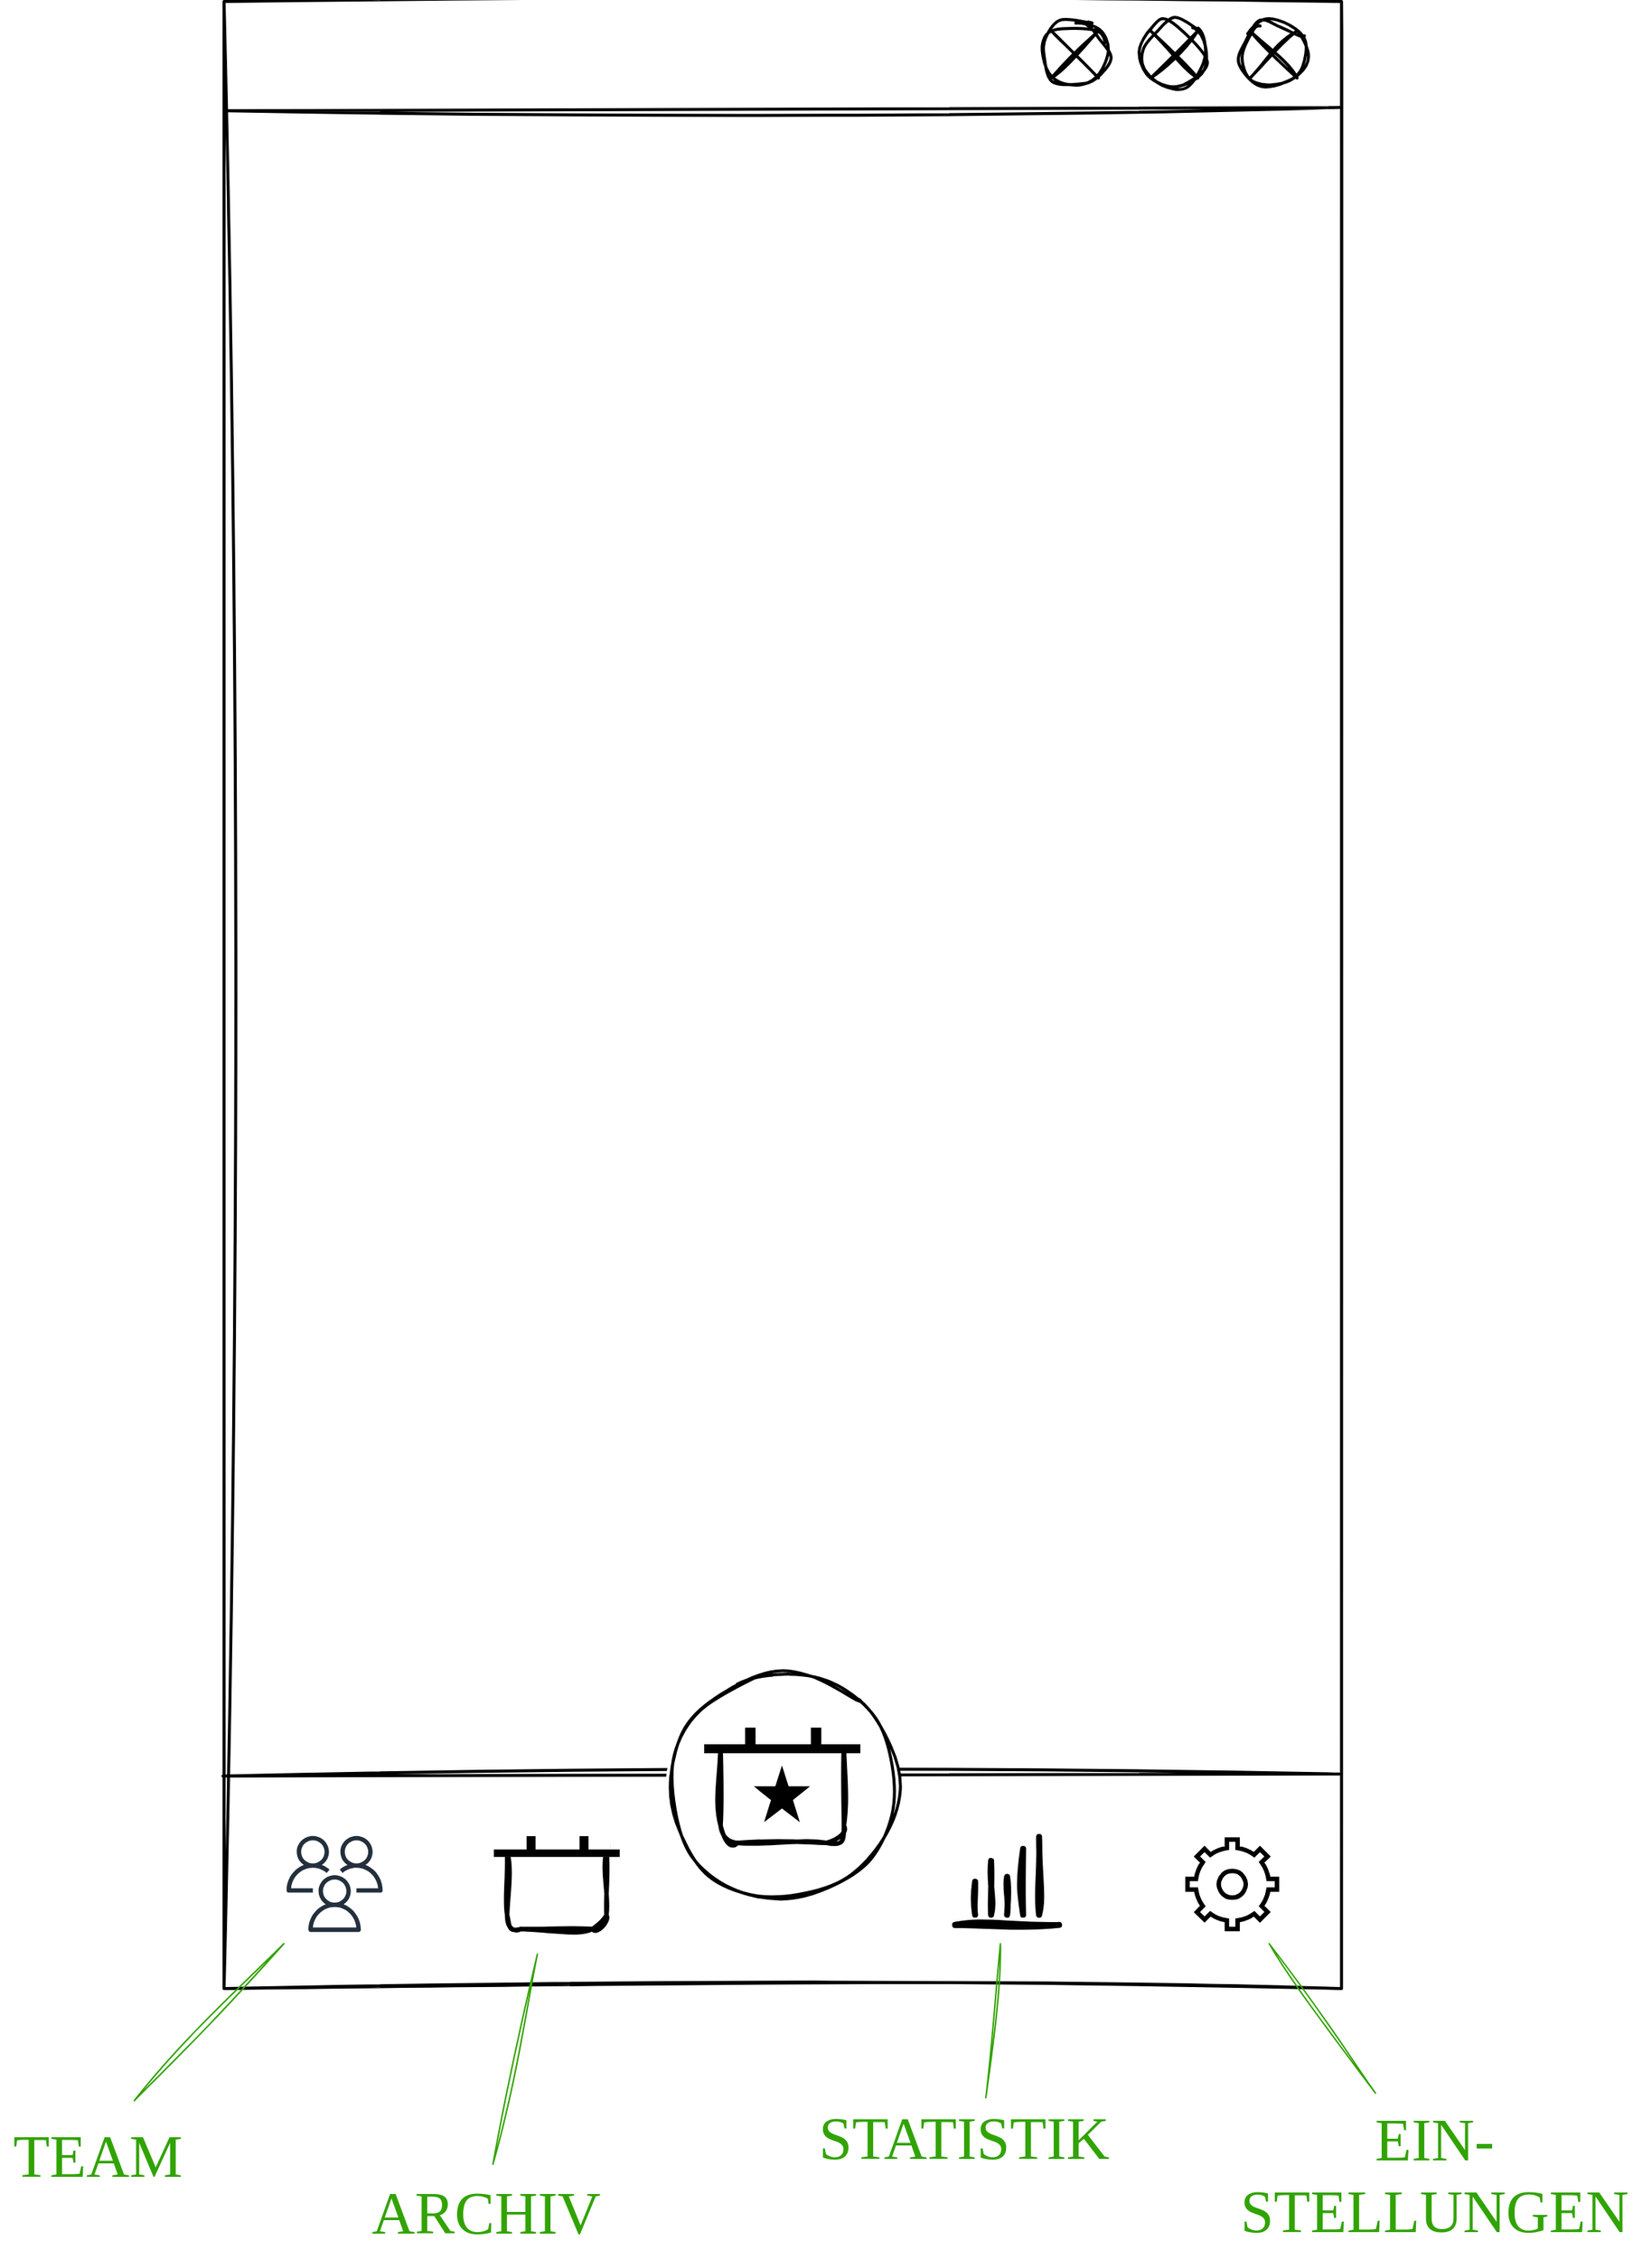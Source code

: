 <mxfile version="24.4.13" type="github" pages="3">
  <diagram name="Seite-1" id="O6_ijz0x88URvbkc5MyA">
    <mxGraphModel dx="2937" dy="1560" grid="1" gridSize="10" guides="1" tooltips="1" connect="1" arrows="1" fold="1" page="1" pageScale="1" pageWidth="1169" pageHeight="1654" math="0" shadow="0">
      <root>
        <mxCell id="0" />
        <mxCell id="1" parent="0" />
        <mxCell id="hPL3l942Xh7bDQ6ZVM0P-90" value="" style="group;sketch=1;curveFitting=1;jiggle=2;" vertex="1" connectable="0" parent="1">
          <mxGeometry x="210" y="50" width="748.15" height="1330" as="geometry" />
        </mxCell>
        <mxCell id="hPL3l942Xh7bDQ6ZVM0P-2" value="" style="rounded=0;whiteSpace=wrap;html=1;aspect=fixed;strokeWidth=2;container=0;sketch=1;curveFitting=1;jiggle=2;" vertex="1" parent="hPL3l942Xh7bDQ6ZVM0P-90">
          <mxGeometry width="748.147" height="1330" as="geometry" />
        </mxCell>
        <mxCell id="hPL3l942Xh7bDQ6ZVM0P-4" value="" style="endArrow=none;html=1;rounded=0;exitX=0.001;exitY=0.055;exitDx=0;exitDy=0;exitPerimeter=0;strokeWidth=2;sketch=1;curveFitting=1;jiggle=2;" edge="1" parent="hPL3l942Xh7bDQ6ZVM0P-90" source="hPL3l942Xh7bDQ6ZVM0P-2">
          <mxGeometry width="50" height="50" relative="1" as="geometry">
            <mxPoint x="82.017" y="243.835" as="sourcePoint" />
            <mxPoint x="747.019" y="70.934" as="targetPoint" />
          </mxGeometry>
        </mxCell>
        <mxCell id="hPL3l942Xh7bDQ6ZVM0P-6" value="" style="shape=sumEllipse;perimeter=ellipsePerimeter;html=1;backgroundOutline=1;fontFamily=Helvetica;fontSize=11;fontColor=default;labelBackgroundColor=default;strokeWidth=2;container=0;sketch=1;curveFitting=1;jiggle=2;" vertex="1" parent="hPL3l942Xh7bDQ6ZVM0P-90">
          <mxGeometry x="680.519" y="13.3" width="44.334" height="44.334" as="geometry" />
        </mxCell>
        <mxCell id="hPL3l942Xh7bDQ6ZVM0P-7" value="" style="shape=sumEllipse;perimeter=ellipsePerimeter;html=1;backgroundOutline=1;fontFamily=Helvetica;fontSize=11;fontColor=default;labelBackgroundColor=default;strokeWidth=2;container=0;sketch=1;curveFitting=1;jiggle=2;" vertex="1" parent="hPL3l942Xh7bDQ6ZVM0P-90">
          <mxGeometry x="614.019" y="13.3" width="44.334" height="44.334" as="geometry" />
        </mxCell>
        <mxCell id="hPL3l942Xh7bDQ6ZVM0P-8" value="" style="shape=sumEllipse;perimeter=ellipsePerimeter;html=1;backgroundOutline=1;fontFamily=Helvetica;fontSize=11;fontColor=default;labelBackgroundColor=default;strokeWidth=2;container=0;sketch=1;curveFitting=1;jiggle=2;" vertex="1" parent="hPL3l942Xh7bDQ6ZVM0P-90">
          <mxGeometry x="547.519" y="13.3" width="44.334" height="44.334" as="geometry" />
        </mxCell>
        <mxCell id="hPL3l942Xh7bDQ6ZVM0P-10" value="" style="endArrow=none;html=1;rounded=0;exitX=-0.001;exitY=0.893;exitDx=0;exitDy=0;exitPerimeter=0;entryX=0.998;entryY=0.892;entryDx=0;entryDy=0;entryPerimeter=0;strokeWidth=2;sketch=1;curveFitting=1;jiggle=2;" edge="1" parent="hPL3l942Xh7bDQ6ZVM0P-90" source="hPL3l942Xh7bDQ6ZVM0P-2" target="hPL3l942Xh7bDQ6ZVM0P-2">
          <mxGeometry width="50" height="50" relative="1" as="geometry">
            <mxPoint x="-139.651" y="642.837" as="sourcePoint" />
            <mxPoint x="-28.817" y="532.003" as="targetPoint" />
          </mxGeometry>
        </mxCell>
        <mxCell id="hPL3l942Xh7bDQ6ZVM0P-9" value="" style="ellipse;whiteSpace=wrap;html=1;aspect=fixed;strokeWidth=2;container=0;sketch=1;curveFitting=1;jiggle=2;" vertex="1" parent="hPL3l942Xh7bDQ6ZVM0P-90">
          <mxGeometry x="299" y="1118.25" width="151.71" height="151.71" as="geometry" />
        </mxCell>
        <mxCell id="hPL3l942Xh7bDQ6ZVM0P-11" value="" style="html=1;verticalLabelPosition=bottom;align=center;labelBackgroundColor=#ffffff;verticalAlign=top;strokeWidth=3;strokeColor=#000000;shadow=0;dashed=0;shape=mxgraph.ios7.icons.settings;aspect=fixed;container=0;" vertex="1" parent="hPL3l942Xh7bDQ6ZVM0P-90">
          <mxGeometry x="645.052" y="1230.257" width="59.85" height="59.85" as="geometry" />
        </mxCell>
        <mxCell id="hPL3l942Xh7bDQ6ZVM0P-17" value="" style="outlineConnect=0;fontColor=#232F3E;gradientColor=none;fillColor=#232F3D;strokeColor=none;dashed=0;verticalLabelPosition=bottom;verticalAlign=top;align=center;html=1;fontSize=12;fontStyle=0;aspect=fixed;pointerEvents=1;shape=mxgraph.aws4.users;strokeWidth=5;container=0;" vertex="1" parent="hPL3l942Xh7bDQ6ZVM0P-90">
          <mxGeometry x="41.9" y="1227.824" width="64.283" height="64.283" as="geometry" />
        </mxCell>
        <mxCell id="hPL3l942Xh7bDQ6ZVM0P-22" value="" style="rounded=1;whiteSpace=wrap;html=1;movable=1;resizable=1;rotatable=1;deletable=1;editable=1;locked=0;connectable=1;strokeWidth=3;container=0;sketch=1;curveFitting=1;jiggle=2;" vertex="1" parent="hPL3l942Xh7bDQ6ZVM0P-90">
          <mxGeometry x="189.526" y="1228.296" width="66.5" height="61.811" as="geometry" />
        </mxCell>
        <mxCell id="hPL3l942Xh7bDQ6ZVM0P-23" value="" style="rounded=0;whiteSpace=wrap;html=1;strokeColor=#ffffff;strokeWidth=2;container=0;" vertex="1" parent="hPL3l942Xh7bDQ6ZVM0P-90">
          <mxGeometry x="187.309" y="1225.824" width="70.623" height="14.835" as="geometry" />
        </mxCell>
        <mxCell id="hPL3l942Xh7bDQ6ZVM0P-21" value="" style="endArrow=none;html=1;rounded=0;strokeWidth=5;endSize=14;curved=0;" edge="1" parent="hPL3l942Xh7bDQ6ZVM0P-90">
          <mxGeometry width="50" height="50" relative="1" as="geometry">
            <mxPoint x="180.659" y="1239.366" as="sourcePoint" />
            <mxPoint x="264.893" y="1239.366" as="targetPoint" />
          </mxGeometry>
        </mxCell>
        <mxCell id="hPL3l942Xh7bDQ6ZVM0P-25" value="" style="shape=line;html=1;strokeWidth=6;strokeColor=#000000;fillColor=#000000;rotation=-90;container=0;" vertex="1" parent="hPL3l942Xh7bDQ6ZVM0P-90">
          <mxGeometry x="200.609" y="1225.828" width="9.887" height="14.16" as="geometry" />
        </mxCell>
        <mxCell id="hPL3l942Xh7bDQ6ZVM0P-26" value="" style="shape=line;html=1;strokeWidth=6;strokeColor=#000000;fillColor=#000000;rotation=-90;gradientColor=none;container=0;" vertex="1" parent="hPL3l942Xh7bDQ6ZVM0P-90">
          <mxGeometry x="236.076" y="1225.828" width="9.887" height="14.16" as="geometry" />
        </mxCell>
        <mxCell id="hPL3l942Xh7bDQ6ZVM0P-82" value="" style="rounded=1;whiteSpace=wrap;html=1;movable=1;resizable=1;rotatable=1;deletable=1;editable=1;locked=0;connectable=1;strokeWidth=3;container=0;sketch=1;curveFitting=1;jiggle=2;" vertex="1" parent="hPL3l942Xh7bDQ6ZVM0P-90">
          <mxGeometry x="332.427" y="1155.742" width="82.565" height="76.731" as="geometry" />
        </mxCell>
        <mxCell id="hPL3l942Xh7bDQ6ZVM0P-83" value="" style="rounded=0;whiteSpace=wrap;html=1;strokeColor=#ffffff;strokeWidth=2;container=0;" vertex="1" parent="hPL3l942Xh7bDQ6ZVM0P-90">
          <mxGeometry x="329.674" y="1152.673" width="87.684" height="18.415" as="geometry" />
        </mxCell>
        <mxCell id="hPL3l942Xh7bDQ6ZVM0P-84" value="" style="endArrow=none;html=1;rounded=0;strokeWidth=6;endSize=14;curved=0;" edge="1" parent="hPL3l942Xh7bDQ6ZVM0P-90">
          <mxGeometry width="50" height="50" relative="1" as="geometry">
            <mxPoint x="321.418" y="1169.484" as="sourcePoint" />
            <mxPoint x="426.001" y="1169.484" as="targetPoint" />
          </mxGeometry>
        </mxCell>
        <mxCell id="hPL3l942Xh7bDQ6ZVM0P-85" value="" style="shape=line;html=1;strokeWidth=7;strokeColor=#000000;fillColor=#000000;rotation=-90;container=0;" vertex="1" parent="hPL3l942Xh7bDQ6ZVM0P-90">
          <mxGeometry x="346.187" y="1152.679" width="12.275" height="17.578" as="geometry" />
        </mxCell>
        <mxCell id="hPL3l942Xh7bDQ6ZVM0P-86" value="" style="shape=line;html=1;strokeWidth=7;strokeColor=#000000;fillColor=#000000;rotation=-90;gradientColor=none;container=0;" vertex="1" parent="hPL3l942Xh7bDQ6ZVM0P-90">
          <mxGeometry x="390.222" y="1152.679" width="12.275" height="17.578" as="geometry" />
        </mxCell>
        <mxCell id="hPL3l942Xh7bDQ6ZVM0P-80" value="" style="verticalLabelPosition=bottom;verticalAlign=top;html=1;shape=mxgraph.basic.star;fillColor=#000000;strokeWidth=2;container=0;" vertex="1" parent="hPL3l942Xh7bDQ6ZVM0P-90">
          <mxGeometry x="357.556" y="1183.972" width="31.924" height="31.92" as="geometry" />
        </mxCell>
        <mxCell id="hPL3l942Xh7bDQ6ZVM0P-98" value="" style="group;strokeWidth=1;strokeColor=none;sketch=1;curveFitting=1;jiggle=2;" vertex="1" connectable="0" parent="hPL3l942Xh7bDQ6ZVM0P-90">
          <mxGeometry x="489.42" y="1228.498" width="69.641" height="58.927" as="geometry" />
        </mxCell>
        <mxCell id="hPL3l942Xh7bDQ6ZVM0P-32" value="" style="endArrow=none;html=1;rounded=0;strokeWidth=4;endSize=14;curved=0;sketch=1;curveFitting=1;jiggle=2;" edge="1" parent="hPL3l942Xh7bDQ6ZVM0P-98">
          <mxGeometry width="50" height="50" relative="1" as="geometry">
            <mxPoint y="58.927" as="sourcePoint" />
            <mxPoint x="69.641" y="58.927" as="targetPoint" />
            <Array as="points" />
          </mxGeometry>
        </mxCell>
        <mxCell id="hPL3l942Xh7bDQ6ZVM0P-34" value="" style="endArrow=none;html=1;rounded=0;strokeWidth=4;endSize=10;curved=0;sketch=1;curveFitting=1;jiggle=2;" edge="1" parent="hPL3l942Xh7bDQ6ZVM0P-98">
          <mxGeometry width="50" height="50" relative="1" as="geometry">
            <mxPoint x="24.106" y="52.039" as="sourcePoint" />
            <mxPoint x="24.106" y="16.071" as="targetPoint" />
            <Array as="points" />
          </mxGeometry>
        </mxCell>
        <mxCell id="hPL3l942Xh7bDQ6ZVM0P-35" value="" style="endArrow=none;html=1;rounded=0;strokeWidth=4;endSize=10;curved=0;sketch=1;curveFitting=1;jiggle=2;" edge="1" parent="hPL3l942Xh7bDQ6ZVM0P-98">
          <mxGeometry width="50" height="50" relative="1" as="geometry">
            <mxPoint x="34.82" y="52.039" as="sourcePoint" />
            <mxPoint x="34.82" y="26.785" as="targetPoint" />
            <Array as="points" />
          </mxGeometry>
        </mxCell>
        <mxCell id="hPL3l942Xh7bDQ6ZVM0P-36" value="" style="endArrow=none;html=1;rounded=0;strokeWidth=4;endSize=14;curved=0;sketch=1;curveFitting=1;jiggle=2;" edge="1" parent="hPL3l942Xh7bDQ6ZVM0P-98">
          <mxGeometry width="50" height="50" relative="1" as="geometry">
            <mxPoint x="45.534" y="52.039" as="sourcePoint" />
            <mxPoint x="45.534" y="8.035" as="targetPoint" />
            <Array as="points" />
          </mxGeometry>
        </mxCell>
        <mxCell id="hPL3l942Xh7bDQ6ZVM0P-37" value="" style="endArrow=none;html=1;rounded=0;strokeWidth=4;endSize=14;curved=0;sketch=1;curveFitting=1;jiggle=2;" edge="1" parent="hPL3l942Xh7bDQ6ZVM0P-98">
          <mxGeometry width="50" height="50" relative="1" as="geometry">
            <mxPoint x="56.248" y="52.039" as="sourcePoint" />
            <mxPoint x="56.248" as="targetPoint" />
            <Array as="points" />
          </mxGeometry>
        </mxCell>
        <mxCell id="hPL3l942Xh7bDQ6ZVM0P-39" value="" style="endArrow=none;html=1;rounded=0;strokeWidth=4;endSize=10;curved=0;sketch=1;curveFitting=1;jiggle=2;" edge="1" parent="hPL3l942Xh7bDQ6ZVM0P-98">
          <mxGeometry width="50" height="50" relative="1" as="geometry">
            <mxPoint x="13.392" y="52.039" as="sourcePoint" />
            <mxPoint x="13.392" y="29.999" as="targetPoint" />
            <Array as="points" />
          </mxGeometry>
        </mxCell>
        <mxCell id="hPL3l942Xh7bDQ6ZVM0P-101" value="&lt;font style=&quot;font-size: 40px;&quot;&gt;TEAM&lt;/font&gt;" style="text;html=1;align=center;verticalAlign=middle;resizable=0;points=[];autosize=1;strokeColor=none;fillColor=none;strokeWidth=1;fontStyle=0;fontFamily=Verdana;fontColor=#31a300;" vertex="1" parent="1">
          <mxGeometry x="60" y="1462" width="130" height="60" as="geometry" />
        </mxCell>
        <mxCell id="hPL3l942Xh7bDQ6ZVM0P-102" value="&lt;font style=&quot;font-size: 40px;&quot;&gt;ARCHIV&lt;/font&gt;" style="text;html=1;align=center;verticalAlign=middle;resizable=0;points=[];autosize=1;strokeColor=none;fillColor=none;strokeWidth=1;fontStyle=0;fontFamily=Verdana;fontColor=#31a300;" vertex="1" parent="1">
          <mxGeometry x="295" y="1500" width="180" height="60" as="geometry" />
        </mxCell>
        <mxCell id="hPL3l942Xh7bDQ6ZVM0P-103" value="&lt;font style=&quot;font-size: 40px;&quot;&gt;STATISTIK&lt;/font&gt;" style="text;html=1;align=center;verticalAlign=middle;resizable=0;points=[];autosize=1;strokeColor=none;fillColor=none;strokeWidth=1;fontStyle=0;fontFamily=Verdana;fontColor=#31a300;" vertex="1" parent="1">
          <mxGeometry x="585" y="1450" width="240" height="60" as="geometry" />
        </mxCell>
        <mxCell id="hPL3l942Xh7bDQ6ZVM0P-104" value="&lt;font style=&quot;font-size: 40px;&quot;&gt;EIN-&lt;/font&gt;&lt;div&gt;&lt;font style=&quot;font-size: 40px;&quot;&gt;STELLUNGEN&lt;/font&gt;&lt;/div&gt;" style="text;html=1;align=center;verticalAlign=middle;resizable=0;points=[];autosize=1;strokeColor=none;fillColor=none;strokeWidth=1;fontStyle=0;fontFamily=Verdana;fontColor=#31a300;" vertex="1" parent="1">
          <mxGeometry x="875" y="1450" width="290" height="110" as="geometry" />
        </mxCell>
        <mxCell id="FlMvMVl2ZQAc1Xji1BNN-1" value="" style="endArrow=none;html=1;rounded=0;exitX=0.692;exitY=-0.117;exitDx=0;exitDy=0;exitPerimeter=0;strokeWidth=1;strokeColor=#31a300;sketch=1;curveFitting=1;jiggle=2;endSize=5;" edge="1" parent="1" source="hPL3l942Xh7bDQ6ZVM0P-101">
          <mxGeometry width="50" height="50" relative="1" as="geometry">
            <mxPoint x="200" y="1400" as="sourcePoint" />
            <mxPoint x="250" y="1350" as="targetPoint" />
          </mxGeometry>
        </mxCell>
        <mxCell id="FlMvMVl2ZQAc1Xji1BNN-2" value="" style="endArrow=none;html=1;rounded=0;strokeWidth=1;strokeColor=#31a300;exitX=0.528;exitY=-0.041;exitDx=0;exitDy=0;exitPerimeter=0;sketch=1;curveFitting=1;jiggle=2;" edge="1" parent="1" source="hPL3l942Xh7bDQ6ZVM0P-102">
          <mxGeometry width="50" height="50" relative="1" as="geometry">
            <mxPoint x="400" y="1437" as="sourcePoint" />
            <mxPoint x="419.766" y="1357" as="targetPoint" />
          </mxGeometry>
        </mxCell>
        <mxCell id="FlMvMVl2ZQAc1Xji1BNN-3" value="" style="endArrow=none;html=1;rounded=0;strokeWidth=1;strokeColor=#31a300;sketch=1;curveFitting=1;jiggle=2;" edge="1" parent="1">
          <mxGeometry width="50" height="50" relative="1" as="geometry">
            <mxPoint x="720" y="1453" as="sourcePoint" />
            <mxPoint x="729.766" y="1350" as="targetPoint" />
          </mxGeometry>
        </mxCell>
        <mxCell id="FlMvMVl2ZQAc1Xji1BNN-4" value="" style="endArrow=none;html=1;rounded=0;strokeWidth=1;strokeColor=#31a300;sketch=1;curveFitting=1;jiggle=2;" edge="1" parent="1" source="hPL3l942Xh7bDQ6ZVM0P-104">
          <mxGeometry width="50" height="50" relative="1" as="geometry">
            <mxPoint x="900" y="1453" as="sourcePoint" />
            <mxPoint x="909.766" y="1350" as="targetPoint" />
          </mxGeometry>
        </mxCell>
      </root>
    </mxGraphModel>
  </diagram>
  <diagram id="t_J28IGcNbgc4qMofjZc" name="Seite-2">
    <mxGraphModel dx="3445" dy="1768" grid="1" gridSize="10" guides="1" tooltips="1" connect="1" arrows="1" fold="1" page="1" pageScale="1" pageWidth="1169" pageHeight="1654" math="0" shadow="0">
      <root>
        <mxCell id="0" />
        <mxCell id="1" parent="0" />
        <mxCell id="mSfASgZi-p1KMbF5nQE1-1" value="" style="group;sketch=1;curveFitting=1;jiggle=2;" vertex="1" connectable="0" parent="1">
          <mxGeometry x="210" y="50" width="748.15" height="1330" as="geometry" />
        </mxCell>
        <mxCell id="mSfASgZi-p1KMbF5nQE1-2" value="" style="rounded=0;whiteSpace=wrap;html=1;aspect=fixed;strokeWidth=2;container=0;sketch=1;curveFitting=1;jiggle=2;" vertex="1" parent="mSfASgZi-p1KMbF5nQE1-1">
          <mxGeometry width="748.147" height="1330" as="geometry" />
        </mxCell>
        <mxCell id="mSfASgZi-p1KMbF5nQE1-3" value="" style="endArrow=none;html=1;rounded=0;exitX=0.001;exitY=0.055;exitDx=0;exitDy=0;exitPerimeter=0;strokeWidth=2;sketch=1;curveFitting=1;jiggle=2;" edge="1" parent="mSfASgZi-p1KMbF5nQE1-1" source="mSfASgZi-p1KMbF5nQE1-2">
          <mxGeometry width="50" height="50" relative="1" as="geometry">
            <mxPoint x="82.017" y="243.835" as="sourcePoint" />
            <mxPoint x="747.019" y="70.934" as="targetPoint" />
          </mxGeometry>
        </mxCell>
        <mxCell id="mSfASgZi-p1KMbF5nQE1-4" value="" style="shape=sumEllipse;perimeter=ellipsePerimeter;html=1;backgroundOutline=1;fontFamily=Helvetica;fontSize=11;fontColor=default;labelBackgroundColor=default;strokeWidth=2;container=0;sketch=1;curveFitting=1;jiggle=2;" vertex="1" parent="mSfASgZi-p1KMbF5nQE1-1">
          <mxGeometry x="680.519" y="13.3" width="44.334" height="44.334" as="geometry" />
        </mxCell>
        <mxCell id="mSfASgZi-p1KMbF5nQE1-5" value="" style="shape=sumEllipse;perimeter=ellipsePerimeter;html=1;backgroundOutline=1;fontFamily=Helvetica;fontSize=11;fontColor=default;labelBackgroundColor=default;strokeWidth=2;container=0;sketch=1;curveFitting=1;jiggle=2;" vertex="1" parent="mSfASgZi-p1KMbF5nQE1-1">
          <mxGeometry x="614.019" y="13.3" width="44.334" height="44.334" as="geometry" />
        </mxCell>
        <mxCell id="mSfASgZi-p1KMbF5nQE1-6" value="" style="shape=sumEllipse;perimeter=ellipsePerimeter;html=1;backgroundOutline=1;fontFamily=Helvetica;fontSize=11;fontColor=default;labelBackgroundColor=default;strokeWidth=2;container=0;sketch=1;curveFitting=1;jiggle=2;" vertex="1" parent="mSfASgZi-p1KMbF5nQE1-1">
          <mxGeometry x="547.519" y="13.3" width="44.334" height="44.334" as="geometry" />
        </mxCell>
        <mxCell id="mSfASgZi-p1KMbF5nQE1-7" value="" style="endArrow=none;html=1;rounded=0;exitX=-0.001;exitY=0.893;exitDx=0;exitDy=0;exitPerimeter=0;entryX=0.998;entryY=0.892;entryDx=0;entryDy=0;entryPerimeter=0;strokeWidth=2;sketch=1;curveFitting=1;jiggle=2;" edge="1" parent="mSfASgZi-p1KMbF5nQE1-1" source="mSfASgZi-p1KMbF5nQE1-2" target="mSfASgZi-p1KMbF5nQE1-2">
          <mxGeometry width="50" height="50" relative="1" as="geometry">
            <mxPoint x="-139.651" y="642.837" as="sourcePoint" />
            <mxPoint x="-28.817" y="532.003" as="targetPoint" />
          </mxGeometry>
        </mxCell>
        <mxCell id="mSfASgZi-p1KMbF5nQE1-8" value="" style="ellipse;whiteSpace=wrap;html=1;aspect=fixed;strokeWidth=2;container=0;sketch=1;curveFitting=1;jiggle=2;" vertex="1" parent="mSfASgZi-p1KMbF5nQE1-1">
          <mxGeometry x="299" y="1118.25" width="151.71" height="151.71" as="geometry" />
        </mxCell>
        <mxCell id="mSfASgZi-p1KMbF5nQE1-9" value="" style="html=1;verticalLabelPosition=bottom;align=center;labelBackgroundColor=#ffffff;verticalAlign=top;strokeWidth=3;strokeColor=#000000;shadow=0;dashed=0;shape=mxgraph.ios7.icons.settings;aspect=fixed;container=0;" vertex="1" parent="mSfASgZi-p1KMbF5nQE1-1">
          <mxGeometry x="645.052" y="1230.257" width="59.85" height="59.85" as="geometry" />
        </mxCell>
        <mxCell id="mSfASgZi-p1KMbF5nQE1-10" value="" style="outlineConnect=0;fontColor=#232F3E;gradientColor=none;fillColor=#232F3D;strokeColor=none;dashed=0;verticalLabelPosition=bottom;verticalAlign=top;align=center;html=1;fontSize=12;fontStyle=0;aspect=fixed;pointerEvents=1;shape=mxgraph.aws4.users;strokeWidth=5;container=0;" vertex="1" parent="mSfASgZi-p1KMbF5nQE1-1">
          <mxGeometry x="41.9" y="1227.824" width="64.283" height="64.283" as="geometry" />
        </mxCell>
        <mxCell id="mSfASgZi-p1KMbF5nQE1-11" value="" style="rounded=1;whiteSpace=wrap;html=1;movable=1;resizable=1;rotatable=1;deletable=1;editable=1;locked=0;connectable=1;strokeWidth=3;container=0;sketch=1;curveFitting=1;jiggle=2;" vertex="1" parent="mSfASgZi-p1KMbF5nQE1-1">
          <mxGeometry x="189.526" y="1228.296" width="66.5" height="61.811" as="geometry" />
        </mxCell>
        <mxCell id="mSfASgZi-p1KMbF5nQE1-12" value="" style="rounded=0;whiteSpace=wrap;html=1;strokeColor=#ffffff;strokeWidth=2;container=0;" vertex="1" parent="mSfASgZi-p1KMbF5nQE1-1">
          <mxGeometry x="187.309" y="1225.824" width="70.623" height="14.835" as="geometry" />
        </mxCell>
        <mxCell id="mSfASgZi-p1KMbF5nQE1-13" value="" style="endArrow=none;html=1;rounded=0;strokeWidth=5;endSize=14;curved=0;" edge="1" parent="mSfASgZi-p1KMbF5nQE1-1">
          <mxGeometry width="50" height="50" relative="1" as="geometry">
            <mxPoint x="180.659" y="1239.366" as="sourcePoint" />
            <mxPoint x="264.893" y="1239.366" as="targetPoint" />
          </mxGeometry>
        </mxCell>
        <mxCell id="mSfASgZi-p1KMbF5nQE1-14" value="" style="shape=line;html=1;strokeWidth=6;strokeColor=#000000;fillColor=#000000;rotation=-90;container=0;" vertex="1" parent="mSfASgZi-p1KMbF5nQE1-1">
          <mxGeometry x="200.609" y="1225.828" width="9.887" height="14.16" as="geometry" />
        </mxCell>
        <mxCell id="mSfASgZi-p1KMbF5nQE1-15" value="" style="shape=line;html=1;strokeWidth=6;strokeColor=#000000;fillColor=#000000;rotation=-90;gradientColor=none;container=0;" vertex="1" parent="mSfASgZi-p1KMbF5nQE1-1">
          <mxGeometry x="236.076" y="1225.828" width="9.887" height="14.16" as="geometry" />
        </mxCell>
        <mxCell id="mSfASgZi-p1KMbF5nQE1-16" value="" style="rounded=1;whiteSpace=wrap;html=1;movable=1;resizable=1;rotatable=1;deletable=1;editable=1;locked=0;connectable=1;strokeWidth=3;container=0;sketch=1;curveFitting=1;jiggle=2;" vertex="1" parent="mSfASgZi-p1KMbF5nQE1-1">
          <mxGeometry x="332.427" y="1155.742" width="82.565" height="76.731" as="geometry" />
        </mxCell>
        <mxCell id="mSfASgZi-p1KMbF5nQE1-17" value="" style="rounded=0;whiteSpace=wrap;html=1;strokeColor=#ffffff;strokeWidth=2;container=0;" vertex="1" parent="mSfASgZi-p1KMbF5nQE1-1">
          <mxGeometry x="329.674" y="1152.673" width="87.684" height="18.415" as="geometry" />
        </mxCell>
        <mxCell id="mSfASgZi-p1KMbF5nQE1-18" value="" style="endArrow=none;html=1;rounded=0;strokeWidth=6;endSize=14;curved=0;" edge="1" parent="mSfASgZi-p1KMbF5nQE1-1">
          <mxGeometry width="50" height="50" relative="1" as="geometry">
            <mxPoint x="321.418" y="1169.484" as="sourcePoint" />
            <mxPoint x="426.001" y="1169.484" as="targetPoint" />
          </mxGeometry>
        </mxCell>
        <mxCell id="mSfASgZi-p1KMbF5nQE1-19" value="" style="shape=line;html=1;strokeWidth=7;strokeColor=#000000;fillColor=#000000;rotation=-90;container=0;" vertex="1" parent="mSfASgZi-p1KMbF5nQE1-1">
          <mxGeometry x="346.187" y="1152.679" width="12.275" height="17.578" as="geometry" />
        </mxCell>
        <mxCell id="mSfASgZi-p1KMbF5nQE1-20" value="" style="shape=line;html=1;strokeWidth=7;strokeColor=#000000;fillColor=#000000;rotation=-90;gradientColor=none;container=0;" vertex="1" parent="mSfASgZi-p1KMbF5nQE1-1">
          <mxGeometry x="390.222" y="1152.679" width="12.275" height="17.578" as="geometry" />
        </mxCell>
        <mxCell id="mSfASgZi-p1KMbF5nQE1-21" value="" style="verticalLabelPosition=bottom;verticalAlign=top;html=1;shape=mxgraph.basic.star;fillColor=#000000;strokeWidth=2;container=0;" vertex="1" parent="mSfASgZi-p1KMbF5nQE1-1">
          <mxGeometry x="357.556" y="1183.972" width="31.924" height="31.92" as="geometry" />
        </mxCell>
        <mxCell id="mSfASgZi-p1KMbF5nQE1-22" value="" style="group;strokeWidth=1;strokeColor=none;sketch=1;curveFitting=1;jiggle=2;" vertex="1" connectable="0" parent="mSfASgZi-p1KMbF5nQE1-1">
          <mxGeometry x="489.42" y="1228.498" width="69.641" height="58.927" as="geometry" />
        </mxCell>
        <mxCell id="mSfASgZi-p1KMbF5nQE1-23" value="" style="endArrow=none;html=1;rounded=0;strokeWidth=4;endSize=14;curved=0;sketch=1;curveFitting=1;jiggle=2;" edge="1" parent="mSfASgZi-p1KMbF5nQE1-22">
          <mxGeometry width="50" height="50" relative="1" as="geometry">
            <mxPoint y="58.927" as="sourcePoint" />
            <mxPoint x="69.641" y="58.927" as="targetPoint" />
            <Array as="points" />
          </mxGeometry>
        </mxCell>
        <mxCell id="mSfASgZi-p1KMbF5nQE1-24" value="" style="endArrow=none;html=1;rounded=0;strokeWidth=4;endSize=10;curved=0;sketch=1;curveFitting=1;jiggle=2;" edge="1" parent="mSfASgZi-p1KMbF5nQE1-22">
          <mxGeometry width="50" height="50" relative="1" as="geometry">
            <mxPoint x="24.106" y="52.039" as="sourcePoint" />
            <mxPoint x="24.106" y="16.071" as="targetPoint" />
            <Array as="points" />
          </mxGeometry>
        </mxCell>
        <mxCell id="mSfASgZi-p1KMbF5nQE1-25" value="" style="endArrow=none;html=1;rounded=0;strokeWidth=4;endSize=10;curved=0;sketch=1;curveFitting=1;jiggle=2;" edge="1" parent="mSfASgZi-p1KMbF5nQE1-22">
          <mxGeometry width="50" height="50" relative="1" as="geometry">
            <mxPoint x="34.82" y="52.039" as="sourcePoint" />
            <mxPoint x="34.82" y="26.785" as="targetPoint" />
            <Array as="points" />
          </mxGeometry>
        </mxCell>
        <mxCell id="mSfASgZi-p1KMbF5nQE1-26" value="" style="endArrow=none;html=1;rounded=0;strokeWidth=4;endSize=14;curved=0;sketch=1;curveFitting=1;jiggle=2;" edge="1" parent="mSfASgZi-p1KMbF5nQE1-22">
          <mxGeometry width="50" height="50" relative="1" as="geometry">
            <mxPoint x="45.534" y="52.039" as="sourcePoint" />
            <mxPoint x="45.534" y="8.035" as="targetPoint" />
            <Array as="points" />
          </mxGeometry>
        </mxCell>
        <mxCell id="mSfASgZi-p1KMbF5nQE1-27" value="" style="endArrow=none;html=1;rounded=0;strokeWidth=4;endSize=14;curved=0;sketch=1;curveFitting=1;jiggle=2;" edge="1" parent="mSfASgZi-p1KMbF5nQE1-22">
          <mxGeometry width="50" height="50" relative="1" as="geometry">
            <mxPoint x="56.248" y="52.039" as="sourcePoint" />
            <mxPoint x="56.248" as="targetPoint" />
            <Array as="points" />
          </mxGeometry>
        </mxCell>
        <mxCell id="mSfASgZi-p1KMbF5nQE1-28" value="" style="endArrow=none;html=1;rounded=0;strokeWidth=4;endSize=10;curved=0;sketch=1;curveFitting=1;jiggle=2;" edge="1" parent="mSfASgZi-p1KMbF5nQE1-22">
          <mxGeometry width="50" height="50" relative="1" as="geometry">
            <mxPoint x="13.392" y="52.039" as="sourcePoint" />
            <mxPoint x="13.392" y="29.999" as="targetPoint" />
            <Array as="points" />
          </mxGeometry>
        </mxCell>
        <mxCell id="-My6CsbKYKCcBiclN3MQ-1" value="" style="html=1;verticalLabelPosition=bottom;align=center;labelBackgroundColor=#ffffff;verticalAlign=top;strokeWidth=4;strokeColor=#000000;shadow=0;dashed=0;shape=mxgraph.ios7.icons.user;textShadow=0;sketch=1;curveFitting=1;jiggle=2;" vertex="1" parent="mSfASgZi-p1KMbF5nQE1-1">
          <mxGeometry x="269.86" y="160" width="210" height="210" as="geometry" />
        </mxCell>
      </root>
    </mxGraphModel>
  </diagram>
  <diagram id="8ycXdhmRAQCDh1m1qaFA" name="Seite-3">
    <mxGraphModel dx="2297" dy="1178" grid="1" gridSize="10" guides="1" tooltips="1" connect="1" arrows="1" fold="1" page="1" pageScale="1" pageWidth="1169" pageHeight="1654" math="0" shadow="0">
      <root>
        <mxCell id="0" />
        <mxCell id="1" parent="0" />
        <mxCell id="KQWLiJ4WXcbacdtSSnzL-1" value="" style="group;sketch=1;curveFitting=1;jiggle=2;" vertex="1" connectable="0" parent="1">
          <mxGeometry x="210" y="50" width="748.15" height="1330" as="geometry" />
        </mxCell>
        <mxCell id="KQWLiJ4WXcbacdtSSnzL-2" value="" style="rounded=0;whiteSpace=wrap;html=1;aspect=fixed;strokeWidth=2;container=0;sketch=1;curveFitting=1;jiggle=2;" vertex="1" parent="KQWLiJ4WXcbacdtSSnzL-1">
          <mxGeometry width="748.147" height="1330" as="geometry" />
        </mxCell>
        <mxCell id="KQWLiJ4WXcbacdtSSnzL-3" value="" style="endArrow=none;html=1;rounded=0;exitX=0.001;exitY=0.055;exitDx=0;exitDy=0;exitPerimeter=0;strokeWidth=2;sketch=1;curveFitting=1;jiggle=2;" edge="1" parent="KQWLiJ4WXcbacdtSSnzL-1" source="KQWLiJ4WXcbacdtSSnzL-2">
          <mxGeometry width="50" height="50" relative="1" as="geometry">
            <mxPoint x="82.017" y="243.835" as="sourcePoint" />
            <mxPoint x="747.019" y="70.934" as="targetPoint" />
          </mxGeometry>
        </mxCell>
        <mxCell id="KQWLiJ4WXcbacdtSSnzL-4" value="" style="shape=sumEllipse;perimeter=ellipsePerimeter;html=1;backgroundOutline=1;fontFamily=Helvetica;fontSize=11;fontColor=default;labelBackgroundColor=default;strokeWidth=2;container=0;sketch=1;curveFitting=1;jiggle=2;" vertex="1" parent="KQWLiJ4WXcbacdtSSnzL-1">
          <mxGeometry x="680.519" y="13.3" width="44.334" height="44.334" as="geometry" />
        </mxCell>
        <mxCell id="KQWLiJ4WXcbacdtSSnzL-5" value="" style="shape=sumEllipse;perimeter=ellipsePerimeter;html=1;backgroundOutline=1;fontFamily=Helvetica;fontSize=11;fontColor=default;labelBackgroundColor=default;strokeWidth=2;container=0;sketch=1;curveFitting=1;jiggle=2;" vertex="1" parent="KQWLiJ4WXcbacdtSSnzL-1">
          <mxGeometry x="614.019" y="13.3" width="44.334" height="44.334" as="geometry" />
        </mxCell>
        <mxCell id="KQWLiJ4WXcbacdtSSnzL-6" value="" style="shape=sumEllipse;perimeter=ellipsePerimeter;html=1;backgroundOutline=1;fontFamily=Helvetica;fontSize=11;fontColor=default;labelBackgroundColor=default;strokeWidth=2;container=0;sketch=1;curveFitting=1;jiggle=2;" vertex="1" parent="KQWLiJ4WXcbacdtSSnzL-1">
          <mxGeometry x="547.519" y="13.3" width="44.334" height="44.334" as="geometry" />
        </mxCell>
        <mxCell id="KQWLiJ4WXcbacdtSSnzL-12" value="" style="rounded=0;whiteSpace=wrap;html=1;strokeColor=#ffffff;strokeWidth=2;container=0;" vertex="1" parent="KQWLiJ4WXcbacdtSSnzL-1">
          <mxGeometry x="187.309" y="1225.824" width="70.623" height="14.835" as="geometry" />
        </mxCell>
        <mxCell id="KQWLiJ4WXcbacdtSSnzL-17" value="" style="rounded=0;whiteSpace=wrap;html=1;strokeColor=#ffffff;strokeWidth=2;container=0;" vertex="1" parent="KQWLiJ4WXcbacdtSSnzL-1">
          <mxGeometry x="329.674" y="1152.673" width="87.684" height="18.415" as="geometry" />
        </mxCell>
        <mxCell id="KQWLiJ4WXcbacdtSSnzL-29" value="" style="html=1;verticalLabelPosition=bottom;align=center;labelBackgroundColor=#ffffff;verticalAlign=top;strokeWidth=4;strokeColor=#000000;shadow=0;dashed=0;shape=mxgraph.ios7.icons.user;textShadow=0;sketch=1;curveFitting=1;jiggle=2;" vertex="1" parent="KQWLiJ4WXcbacdtSSnzL-1">
          <mxGeometry x="269.08" y="160" width="210" height="210" as="geometry" />
        </mxCell>
        <mxCell id="KQWLiJ4WXcbacdtSSnzL-61" value="" style="ellipse;whiteSpace=wrap;html=1;aspect=fixed;sketch=1;curveFitting=1;jiggle=2;strokeWidth=2;" vertex="1" parent="KQWLiJ4WXcbacdtSSnzL-1">
          <mxGeometry x="133.52" y="490" width="80" height="80" as="geometry" />
        </mxCell>
        <mxCell id="KQWLiJ4WXcbacdtSSnzL-65" value="" style="ellipse;whiteSpace=wrap;html=1;aspect=fixed;sketch=1;curveFitting=1;jiggle=2;strokeWidth=2;" vertex="1" parent="KQWLiJ4WXcbacdtSSnzL-1">
          <mxGeometry x="633.52" y="490" width="80" height="80" as="geometry" />
        </mxCell>
        <mxCell id="KQWLiJ4WXcbacdtSSnzL-59" value="" style="ellipse;whiteSpace=wrap;html=1;aspect=fixed;sketch=1;curveFitting=1;jiggle=2;strokeWidth=2;" vertex="1" parent="KQWLiJ4WXcbacdtSSnzL-1">
          <mxGeometry x="433.52" y="490" width="80" height="80" as="geometry" />
        </mxCell>
        <mxCell id="KQWLiJ4WXcbacdtSSnzL-64" value="" style="ellipse;whiteSpace=wrap;html=1;aspect=fixed;sketch=1;curveFitting=1;jiggle=2;strokeWidth=2;" vertex="1" parent="KQWLiJ4WXcbacdtSSnzL-1">
          <mxGeometry x="533.52" y="490" width="80" height="80" as="geometry" />
        </mxCell>
        <mxCell id="KQWLiJ4WXcbacdtSSnzL-63" value="" style="ellipse;whiteSpace=wrap;html=1;aspect=fixed;sketch=1;curveFitting=1;jiggle=2;strokeWidth=2;" vertex="1" parent="KQWLiJ4WXcbacdtSSnzL-1">
          <mxGeometry x="333.52" y="490" width="80" height="80" as="geometry" />
        </mxCell>
        <mxCell id="KQWLiJ4WXcbacdtSSnzL-60" value="" style="ellipse;whiteSpace=wrap;html=1;aspect=fixed;sketch=1;curveFitting=1;jiggle=2;strokeWidth=2;" vertex="1" parent="KQWLiJ4WXcbacdtSSnzL-1">
          <mxGeometry x="233.52" y="490" width="80" height="80" as="geometry" />
        </mxCell>
        <mxCell id="KQWLiJ4WXcbacdtSSnzL-62" value="" style="ellipse;whiteSpace=wrap;html=1;aspect=fixed;sketch=1;curveFitting=1;jiggle=2;strokeWidth=2;" vertex="1" parent="KQWLiJ4WXcbacdtSSnzL-1">
          <mxGeometry x="33.52" y="490" width="80" height="80" as="geometry" />
        </mxCell>
        <mxCell id="KQWLiJ4WXcbacdtSSnzL-73" value="" style="ellipse;whiteSpace=wrap;html=1;aspect=fixed;sketch=1;curveFitting=1;jiggle=2;strokeWidth=2;" vertex="1" parent="KQWLiJ4WXcbacdtSSnzL-1">
          <mxGeometry x="133.52" y="610" width="80" height="80" as="geometry" />
        </mxCell>
        <mxCell id="KQWLiJ4WXcbacdtSSnzL-74" value="" style="ellipse;whiteSpace=wrap;html=1;aspect=fixed;sketch=1;curveFitting=1;jiggle=2;strokeWidth=2;" vertex="1" parent="KQWLiJ4WXcbacdtSSnzL-1">
          <mxGeometry x="633.52" y="610" width="80" height="80" as="geometry" />
        </mxCell>
        <mxCell id="KQWLiJ4WXcbacdtSSnzL-75" value="" style="ellipse;whiteSpace=wrap;html=1;aspect=fixed;sketch=1;curveFitting=1;jiggle=2;strokeWidth=2;" vertex="1" parent="KQWLiJ4WXcbacdtSSnzL-1">
          <mxGeometry x="433.52" y="610" width="80" height="80" as="geometry" />
        </mxCell>
        <mxCell id="KQWLiJ4WXcbacdtSSnzL-76" value="" style="ellipse;whiteSpace=wrap;html=1;aspect=fixed;sketch=1;curveFitting=1;jiggle=2;strokeWidth=2;" vertex="1" parent="KQWLiJ4WXcbacdtSSnzL-1">
          <mxGeometry x="533.52" y="610" width="80" height="80" as="geometry" />
        </mxCell>
        <mxCell id="KQWLiJ4WXcbacdtSSnzL-77" value="" style="ellipse;whiteSpace=wrap;html=1;aspect=fixed;sketch=1;curveFitting=1;jiggle=2;strokeWidth=2;" vertex="1" parent="KQWLiJ4WXcbacdtSSnzL-1">
          <mxGeometry x="333.52" y="610" width="80" height="80" as="geometry" />
        </mxCell>
        <mxCell id="KQWLiJ4WXcbacdtSSnzL-78" value="" style="ellipse;whiteSpace=wrap;html=1;aspect=fixed;sketch=1;curveFitting=1;jiggle=2;strokeWidth=2;" vertex="1" parent="KQWLiJ4WXcbacdtSSnzL-1">
          <mxGeometry x="233.52" y="610" width="80" height="80" as="geometry" />
        </mxCell>
        <mxCell id="KQWLiJ4WXcbacdtSSnzL-79" value="" style="ellipse;whiteSpace=wrap;html=1;aspect=fixed;sketch=1;curveFitting=1;jiggle=2;strokeWidth=2;" vertex="1" parent="KQWLiJ4WXcbacdtSSnzL-1">
          <mxGeometry x="33.52" y="610" width="80" height="80" as="geometry" />
        </mxCell>
        <mxCell id="KQWLiJ4WXcbacdtSSnzL-80" value="" style="ellipse;whiteSpace=wrap;html=1;aspect=fixed;sketch=1;curveFitting=1;jiggle=2;strokeWidth=2;" vertex="1" parent="KQWLiJ4WXcbacdtSSnzL-1">
          <mxGeometry x="133.71" y="730" width="80" height="80" as="geometry" />
        </mxCell>
        <mxCell id="KQWLiJ4WXcbacdtSSnzL-81" value="" style="ellipse;whiteSpace=wrap;html=1;aspect=fixed;sketch=1;curveFitting=1;jiggle=2;strokeWidth=2;" vertex="1" parent="KQWLiJ4WXcbacdtSSnzL-1">
          <mxGeometry x="633.71" y="730" width="80" height="80" as="geometry" />
        </mxCell>
        <mxCell id="KQWLiJ4WXcbacdtSSnzL-82" value="" style="ellipse;whiteSpace=wrap;html=1;aspect=fixed;sketch=1;curveFitting=1;jiggle=2;strokeWidth=2;" vertex="1" parent="KQWLiJ4WXcbacdtSSnzL-1">
          <mxGeometry x="433.71" y="730" width="80" height="80" as="geometry" />
        </mxCell>
        <mxCell id="KQWLiJ4WXcbacdtSSnzL-83" value="" style="ellipse;whiteSpace=wrap;html=1;aspect=fixed;sketch=1;curveFitting=1;jiggle=2;strokeWidth=2;" vertex="1" parent="KQWLiJ4WXcbacdtSSnzL-1">
          <mxGeometry x="533.71" y="730" width="80" height="80" as="geometry" />
        </mxCell>
        <mxCell id="KQWLiJ4WXcbacdtSSnzL-84" value="" style="ellipse;whiteSpace=wrap;html=1;aspect=fixed;sketch=1;curveFitting=1;jiggle=2;strokeWidth=2;" vertex="1" parent="KQWLiJ4WXcbacdtSSnzL-1">
          <mxGeometry x="333.71" y="730" width="80" height="80" as="geometry" />
        </mxCell>
        <mxCell id="KQWLiJ4WXcbacdtSSnzL-85" value="" style="ellipse;whiteSpace=wrap;html=1;aspect=fixed;sketch=1;curveFitting=1;jiggle=2;strokeWidth=2;" vertex="1" parent="KQWLiJ4WXcbacdtSSnzL-1">
          <mxGeometry x="233.71" y="730" width="80" height="80" as="geometry" />
        </mxCell>
        <mxCell id="KQWLiJ4WXcbacdtSSnzL-86" value="" style="ellipse;whiteSpace=wrap;html=1;aspect=fixed;sketch=1;curveFitting=1;jiggle=2;strokeWidth=2;" vertex="1" parent="KQWLiJ4WXcbacdtSSnzL-1">
          <mxGeometry x="33.71" y="730" width="80" height="80" as="geometry" />
        </mxCell>
        <mxCell id="KQWLiJ4WXcbacdtSSnzL-87" value="" style="ellipse;whiteSpace=wrap;html=1;aspect=fixed;sketch=1;curveFitting=1;jiggle=2;strokeWidth=2;" vertex="1" parent="KQWLiJ4WXcbacdtSSnzL-1">
          <mxGeometry x="134.85" y="850" width="80" height="80" as="geometry" />
        </mxCell>
        <mxCell id="KQWLiJ4WXcbacdtSSnzL-88" value="" style="ellipse;whiteSpace=wrap;html=1;aspect=fixed;sketch=1;curveFitting=1;jiggle=2;strokeWidth=2;" vertex="1" parent="KQWLiJ4WXcbacdtSSnzL-1">
          <mxGeometry x="634.85" y="850" width="80" height="80" as="geometry" />
        </mxCell>
        <mxCell id="KQWLiJ4WXcbacdtSSnzL-89" value="" style="ellipse;whiteSpace=wrap;html=1;aspect=fixed;sketch=1;curveFitting=1;jiggle=2;strokeWidth=2;" vertex="1" parent="KQWLiJ4WXcbacdtSSnzL-1">
          <mxGeometry x="434.85" y="850" width="80" height="80" as="geometry" />
        </mxCell>
        <mxCell id="KQWLiJ4WXcbacdtSSnzL-90" value="" style="ellipse;whiteSpace=wrap;html=1;aspect=fixed;sketch=1;curveFitting=1;jiggle=2;strokeWidth=2;" vertex="1" parent="KQWLiJ4WXcbacdtSSnzL-1">
          <mxGeometry x="534.85" y="850" width="80" height="80" as="geometry" />
        </mxCell>
        <mxCell id="KQWLiJ4WXcbacdtSSnzL-91" value="" style="ellipse;whiteSpace=wrap;html=1;aspect=fixed;sketch=1;curveFitting=1;jiggle=2;strokeWidth=2;" vertex="1" parent="KQWLiJ4WXcbacdtSSnzL-1">
          <mxGeometry x="334.85" y="850" width="80" height="80" as="geometry" />
        </mxCell>
        <mxCell id="KQWLiJ4WXcbacdtSSnzL-92" value="" style="ellipse;whiteSpace=wrap;html=1;aspect=fixed;sketch=1;curveFitting=1;jiggle=2;strokeWidth=2;" vertex="1" parent="KQWLiJ4WXcbacdtSSnzL-1">
          <mxGeometry x="234.85" y="850" width="80" height="80" as="geometry" />
        </mxCell>
        <mxCell id="KQWLiJ4WXcbacdtSSnzL-93" value="" style="ellipse;whiteSpace=wrap;html=1;aspect=fixed;sketch=1;curveFitting=1;jiggle=2;strokeWidth=2;" vertex="1" parent="KQWLiJ4WXcbacdtSSnzL-1">
          <mxGeometry x="34.85" y="850" width="80" height="80" as="geometry" />
        </mxCell>
        <mxCell id="KQWLiJ4WXcbacdtSSnzL-95" value="" style="ellipse;whiteSpace=wrap;html=1;aspect=fixed;sketch=1;curveFitting=1;jiggle=2;strokeWidth=2;" vertex="1" parent="KQWLiJ4WXcbacdtSSnzL-1">
          <mxGeometry x="134.85" y="970" width="80" height="80" as="geometry" />
        </mxCell>
        <mxCell id="KQWLiJ4WXcbacdtSSnzL-96" value="" style="ellipse;whiteSpace=wrap;html=1;aspect=fixed;sketch=1;curveFitting=1;jiggle=2;strokeWidth=2;" vertex="1" parent="KQWLiJ4WXcbacdtSSnzL-1">
          <mxGeometry x="634.85" y="970" width="80" height="80" as="geometry" />
        </mxCell>
        <mxCell id="KQWLiJ4WXcbacdtSSnzL-97" value="" style="ellipse;whiteSpace=wrap;html=1;aspect=fixed;sketch=1;curveFitting=1;jiggle=2;strokeWidth=2;" vertex="1" parent="KQWLiJ4WXcbacdtSSnzL-1">
          <mxGeometry x="434.85" y="970" width="80" height="80" as="geometry" />
        </mxCell>
        <mxCell id="KQWLiJ4WXcbacdtSSnzL-98" value="" style="ellipse;whiteSpace=wrap;html=1;aspect=fixed;sketch=1;curveFitting=1;jiggle=2;strokeWidth=2;" vertex="1" parent="KQWLiJ4WXcbacdtSSnzL-1">
          <mxGeometry x="534.85" y="970" width="80" height="80" as="geometry" />
        </mxCell>
        <mxCell id="KQWLiJ4WXcbacdtSSnzL-99" value="" style="ellipse;whiteSpace=wrap;html=1;aspect=fixed;sketch=1;curveFitting=1;jiggle=2;strokeWidth=2;" vertex="1" parent="KQWLiJ4WXcbacdtSSnzL-1">
          <mxGeometry x="334.85" y="970" width="80" height="80" as="geometry" />
        </mxCell>
        <mxCell id="KQWLiJ4WXcbacdtSSnzL-100" value="" style="ellipse;whiteSpace=wrap;html=1;aspect=fixed;sketch=1;curveFitting=1;jiggle=2;strokeWidth=2;" vertex="1" parent="KQWLiJ4WXcbacdtSSnzL-1">
          <mxGeometry x="234.85" y="970" width="80" height="80" as="geometry" />
        </mxCell>
        <mxCell id="KQWLiJ4WXcbacdtSSnzL-101" value="" style="ellipse;whiteSpace=wrap;html=1;aspect=fixed;sketch=1;curveFitting=1;jiggle=2;strokeWidth=2;" vertex="1" parent="KQWLiJ4WXcbacdtSSnzL-1">
          <mxGeometry x="34.85" y="970" width="80" height="80" as="geometry" />
        </mxCell>
        <mxCell id="KQWLiJ4WXcbacdtSSnzL-102" value="" style="ellipse;whiteSpace=wrap;html=1;aspect=fixed;sketch=1;curveFitting=1;jiggle=2;strokeWidth=2;" vertex="1" parent="KQWLiJ4WXcbacdtSSnzL-1">
          <mxGeometry x="133.52" y="1090" width="80" height="80" as="geometry" />
        </mxCell>
        <mxCell id="KQWLiJ4WXcbacdtSSnzL-103" value="" style="ellipse;whiteSpace=wrap;html=1;aspect=fixed;sketch=1;curveFitting=1;jiggle=2;strokeWidth=2;" vertex="1" parent="KQWLiJ4WXcbacdtSSnzL-1">
          <mxGeometry x="633.52" y="1090" width="80" height="80" as="geometry" />
        </mxCell>
        <mxCell id="KQWLiJ4WXcbacdtSSnzL-104" value="" style="ellipse;whiteSpace=wrap;html=1;aspect=fixed;sketch=1;curveFitting=1;jiggle=2;strokeWidth=2;" vertex="1" parent="KQWLiJ4WXcbacdtSSnzL-1">
          <mxGeometry x="433.52" y="1090" width="80" height="80" as="geometry" />
        </mxCell>
        <mxCell id="KQWLiJ4WXcbacdtSSnzL-105" value="" style="ellipse;whiteSpace=wrap;html=1;aspect=fixed;sketch=1;curveFitting=1;jiggle=2;strokeWidth=2;" vertex="1" parent="KQWLiJ4WXcbacdtSSnzL-1">
          <mxGeometry x="533.52" y="1090" width="80" height="80" as="geometry" />
        </mxCell>
        <mxCell id="KQWLiJ4WXcbacdtSSnzL-106" value="" style="ellipse;whiteSpace=wrap;html=1;aspect=fixed;sketch=1;curveFitting=1;jiggle=2;strokeWidth=2;" vertex="1" parent="KQWLiJ4WXcbacdtSSnzL-1">
          <mxGeometry x="333.52" y="1090" width="80" height="80" as="geometry" />
        </mxCell>
        <mxCell id="KQWLiJ4WXcbacdtSSnzL-107" value="" style="ellipse;whiteSpace=wrap;html=1;aspect=fixed;sketch=1;curveFitting=1;jiggle=2;strokeWidth=2;" vertex="1" parent="KQWLiJ4WXcbacdtSSnzL-1">
          <mxGeometry x="233.52" y="1090" width="80" height="80" as="geometry" />
        </mxCell>
        <mxCell id="KQWLiJ4WXcbacdtSSnzL-108" value="" style="ellipse;whiteSpace=wrap;html=1;aspect=fixed;sketch=1;curveFitting=1;jiggle=2;strokeWidth=2;" vertex="1" parent="KQWLiJ4WXcbacdtSSnzL-1">
          <mxGeometry x="33.52" y="1090" width="80" height="80" as="geometry" />
        </mxCell>
      </root>
    </mxGraphModel>
  </diagram>
</mxfile>
